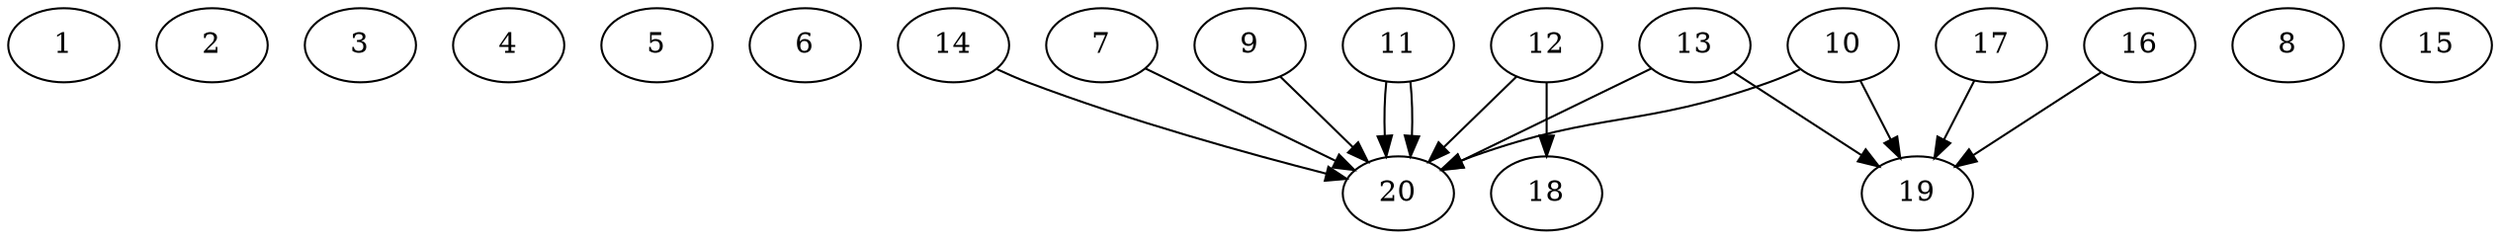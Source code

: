 // DAG automatically generated by daggen at Thu Oct  3 13:58:43 2019
// ./daggen --dot -n 20 --ccr 0.3 --fat 0.9 --regular 0.7 --density 0.9 --mindata 5242880 --maxdata 52428800 
digraph G {
  1 [size="110417920", alpha="0.15", expect_size="33125376"] 
  2 [size="81073493", alpha="0.16", expect_size="24322048"] 
  3 [size="156992853", alpha="0.11", expect_size="47097856"] 
  4 [size="143209813", alpha="0.07", expect_size="42962944"] 
  5 [size="75373227", alpha="0.12", expect_size="22611968"] 
  6 [size="162085547", alpha="0.04", expect_size="48625664"] 
  7 [size="80114347", alpha="0.07", expect_size="24034304"] 
  7 -> 20 [size ="24034304"]
  8 [size="153562453", alpha="0.05", expect_size="46068736"] 
  9 [size="68382720", alpha="0.06", expect_size="20514816"] 
  9 -> 20 [size ="20514816"]
  10 [size="148841813", alpha="0.05", expect_size="44652544"] 
  10 -> 19 [size ="44652544"]
  10 -> 20 [size ="44652544"]
  11 [size="60416000", alpha="0.02", expect_size="18124800"] 
  11 -> 20 [size ="18124800"]
  11 -> 20 [size ="18124800"]
  12 [size="22084267", alpha="0.16", expect_size="6625280"] 
  12 -> 18 [size ="6625280"]
  12 -> 20 [size ="6625280"]
  13 [size="144179200", alpha="0.06", expect_size="43253760"] 
  13 -> 19 [size ="43253760"]
  13 -> 20 [size ="43253760"]
  14 [size="70444373", alpha="0.15", expect_size="21133312"] 
  14 -> 20 [size ="21133312"]
  15 [size="128290133", alpha="0.00", expect_size="38487040"] 
  16 [size="62180693", alpha="0.08", expect_size="18654208"] 
  16 -> 19 [size ="18654208"]
  17 [size="90019840", alpha="0.16", expect_size="27005952"] 
  17 -> 19 [size ="27005952"]
  18 [size="143390720", alpha="0.10", expect_size="43017216"] 
  19 [size="27910827", alpha="0.09", expect_size="8373248"] 
  20 [size="75578027", alpha="0.17", expect_size="22673408"] 
}
